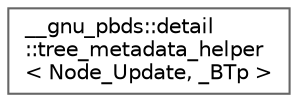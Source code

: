 digraph "Graphical Class Hierarchy"
{
 // LATEX_PDF_SIZE
  bgcolor="transparent";
  edge [fontname=Helvetica,fontsize=10,labelfontname=Helvetica,labelfontsize=10];
  node [fontname=Helvetica,fontsize=10,shape=box,height=0.2,width=0.4];
  rankdir="LR";
  Node0 [id="Node000000",label="__gnu_pbds::detail\l::tree_metadata_helper\l\< Node_Update, _BTp \>",height=0.2,width=0.4,color="grey40", fillcolor="white", style="filled",URL="$struct____gnu__pbds_1_1detail_1_1tree__metadata__helper.html",tooltip="Tree metadata helper."];
}
